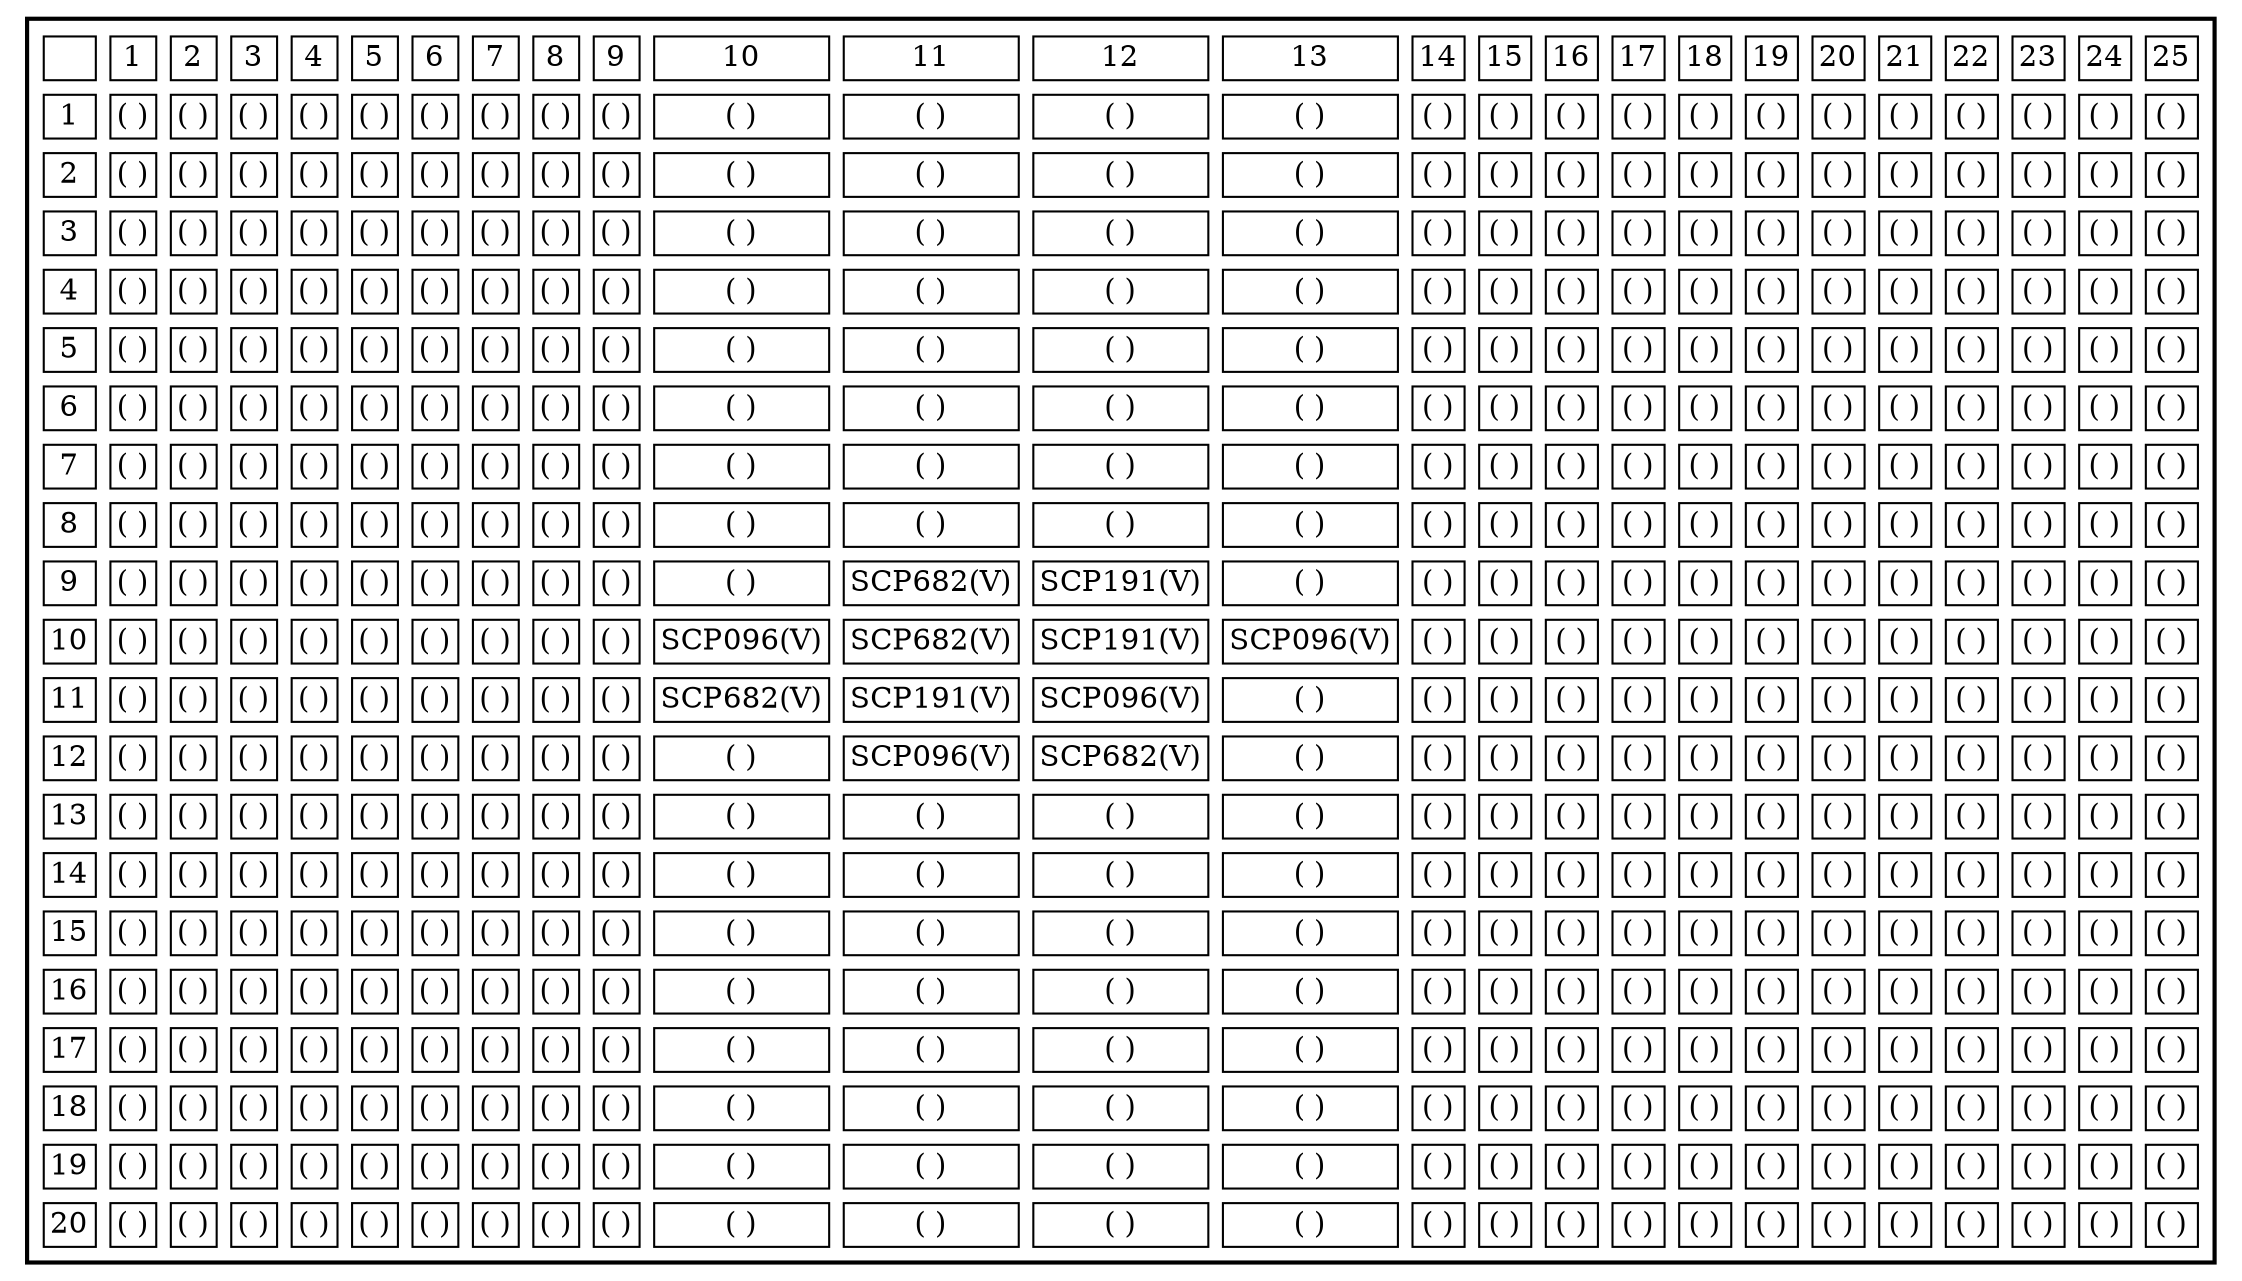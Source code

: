 
    graph main {
    nodo1 [shape=plaintext, label=<
                        <table border="2" cellborder="1" cellspacing="7">
                
                <tr>
                
                        <td></td>
                        
                        <td>1</td>
                        
                        <td>2</td>
                        
                        <td>3</td>
                        
                        <td>4</td>
                        
                        <td>5</td>
                        
                        <td>6</td>
                        
                        <td>7</td>
                        
                        <td>8</td>
                        
                        <td>9</td>
                        
                        <td>10</td>
                        
                        <td>11</td>
                        
                        <td>12</td>
                        
                        <td>13</td>
                        
                        <td>14</td>
                        
                        <td>15</td>
                        
                        <td>16</td>
                        
                        <td>17</td>
                        
                        <td>18</td>
                        
                        <td>19</td>
                        
                        <td>20</td>
                        
                        <td>21</td>
                        
                        <td>22</td>
                        
                        <td>23</td>
                        
                        <td>24</td>
                        
                        <td>25</td>
                        
                </tr>
                
                <tr>
                
                        <td>1</td>
                        
                        <td>( )</td>
                        
                        <td>( )</td>
                        
                        <td>( )</td>
                        
                        <td>( )</td>
                        
                        <td>( )</td>
                        
                        <td>( )</td>
                        
                        <td>( )</td>
                        
                        <td>( )</td>
                        
                        <td>( )</td>
                        
                        <td>( )</td>
                        
                        <td>( )</td>
                        
                        <td>( )</td>
                        
                        <td>( )</td>
                        
                        <td>( )</td>
                        
                        <td>( )</td>
                        
                        <td>( )</td>
                        
                        <td>( )</td>
                        
                        <td>( )</td>
                        
                        <td>( )</td>
                        
                        <td>( )</td>
                        
                        <td>( )</td>
                        
                        <td>( )</td>
                        
                        <td>( )</td>
                        
                        <td>( )</td>
                        
                        <td>( )</td>
                        
                </tr>
                
                <tr>
                
                        <td>2</td>
                        
                        <td>( )</td>
                        
                        <td>( )</td>
                        
                        <td>( )</td>
                        
                        <td>( )</td>
                        
                        <td>( )</td>
                        
                        <td>( )</td>
                        
                        <td>( )</td>
                        
                        <td>( )</td>
                        
                        <td>( )</td>
                        
                        <td>( )</td>
                        
                        <td>( )</td>
                        
                        <td>( )</td>
                        
                        <td>( )</td>
                        
                        <td>( )</td>
                        
                        <td>( )</td>
                        
                        <td>( )</td>
                        
                        <td>( )</td>
                        
                        <td>( )</td>
                        
                        <td>( )</td>
                        
                        <td>( )</td>
                        
                        <td>( )</td>
                        
                        <td>( )</td>
                        
                        <td>( )</td>
                        
                        <td>( )</td>
                        
                        <td>( )</td>
                        
                </tr>
                
                <tr>
                
                        <td>3</td>
                        
                        <td>( )</td>
                        
                        <td>( )</td>
                        
                        <td>( )</td>
                        
                        <td>( )</td>
                        
                        <td>( )</td>
                        
                        <td>( )</td>
                        
                        <td>( )</td>
                        
                        <td>( )</td>
                        
                        <td>( )</td>
                        
                        <td>( )</td>
                        
                        <td>( )</td>
                        
                        <td>( )</td>
                        
                        <td>( )</td>
                        
                        <td>( )</td>
                        
                        <td>( )</td>
                        
                        <td>( )</td>
                        
                        <td>( )</td>
                        
                        <td>( )</td>
                        
                        <td>( )</td>
                        
                        <td>( )</td>
                        
                        <td>( )</td>
                        
                        <td>( )</td>
                        
                        <td>( )</td>
                        
                        <td>( )</td>
                        
                        <td>( )</td>
                        
                </tr>
                
                <tr>
                
                        <td>4</td>
                        
                        <td>( )</td>
                        
                        <td>( )</td>
                        
                        <td>( )</td>
                        
                        <td>( )</td>
                        
                        <td>( )</td>
                        
                        <td>( )</td>
                        
                        <td>( )</td>
                        
                        <td>( )</td>
                        
                        <td>( )</td>
                        
                        <td>( )</td>
                        
                        <td>( )</td>
                        
                        <td>( )</td>
                        
                        <td>( )</td>
                        
                        <td>( )</td>
                        
                        <td>( )</td>
                        
                        <td>( )</td>
                        
                        <td>( )</td>
                        
                        <td>( )</td>
                        
                        <td>( )</td>
                        
                        <td>( )</td>
                        
                        <td>( )</td>
                        
                        <td>( )</td>
                        
                        <td>( )</td>
                        
                        <td>( )</td>
                        
                        <td>( )</td>
                        
                </tr>
                
                <tr>
                
                        <td>5</td>
                        
                        <td>( )</td>
                        
                        <td>( )</td>
                        
                        <td>( )</td>
                        
                        <td>( )</td>
                        
                        <td>( )</td>
                        
                        <td>( )</td>
                        
                        <td>( )</td>
                        
                        <td>( )</td>
                        
                        <td>( )</td>
                        
                        <td>( )</td>
                        
                        <td>( )</td>
                        
                        <td>( )</td>
                        
                        <td>( )</td>
                        
                        <td>( )</td>
                        
                        <td>( )</td>
                        
                        <td>( )</td>
                        
                        <td>( )</td>
                        
                        <td>( )</td>
                        
                        <td>( )</td>
                        
                        <td>( )</td>
                        
                        <td>( )</td>
                        
                        <td>( )</td>
                        
                        <td>( )</td>
                        
                        <td>( )</td>
                        
                        <td>( )</td>
                        
                </tr>
                
                <tr>
                
                        <td>6</td>
                        
                        <td>( )</td>
                        
                        <td>( )</td>
                        
                        <td>( )</td>
                        
                        <td>( )</td>
                        
                        <td>( )</td>
                        
                        <td>( )</td>
                        
                        <td>( )</td>
                        
                        <td>( )</td>
                        
                        <td>( )</td>
                        
                        <td>( )</td>
                        
                        <td>( )</td>
                        
                        <td>( )</td>
                        
                        <td>( )</td>
                        
                        <td>( )</td>
                        
                        <td>( )</td>
                        
                        <td>( )</td>
                        
                        <td>( )</td>
                        
                        <td>( )</td>
                        
                        <td>( )</td>
                        
                        <td>( )</td>
                        
                        <td>( )</td>
                        
                        <td>( )</td>
                        
                        <td>( )</td>
                        
                        <td>( )</td>
                        
                        <td>( )</td>
                        
                </tr>
                
                <tr>
                
                        <td>7</td>
                        
                        <td>( )</td>
                        
                        <td>( )</td>
                        
                        <td>( )</td>
                        
                        <td>( )</td>
                        
                        <td>( )</td>
                        
                        <td>( )</td>
                        
                        <td>( )</td>
                        
                        <td>( )</td>
                        
                        <td>( )</td>
                        
                        <td>( )</td>
                        
                        <td>( )</td>
                        
                        <td>( )</td>
                        
                        <td>( )</td>
                        
                        <td>( )</td>
                        
                        <td>( )</td>
                        
                        <td>( )</td>
                        
                        <td>( )</td>
                        
                        <td>( )</td>
                        
                        <td>( )</td>
                        
                        <td>( )</td>
                        
                        <td>( )</td>
                        
                        <td>( )</td>
                        
                        <td>( )</td>
                        
                        <td>( )</td>
                        
                        <td>( )</td>
                        
                </tr>
                
                <tr>
                
                        <td>8</td>
                        
                        <td>( )</td>
                        
                        <td>( )</td>
                        
                        <td>( )</td>
                        
                        <td>( )</td>
                        
                        <td>( )</td>
                        
                        <td>( )</td>
                        
                        <td>( )</td>
                        
                        <td>( )</td>
                        
                        <td>( )</td>
                        
                        <td>( )</td>
                        
                        <td>( )</td>
                        
                        <td>( )</td>
                        
                        <td>( )</td>
                        
                        <td>( )</td>
                        
                        <td>( )</td>
                        
                        <td>( )</td>
                        
                        <td>( )</td>
                        
                        <td>( )</td>
                        
                        <td>( )</td>
                        
                        <td>( )</td>
                        
                        <td>( )</td>
                        
                        <td>( )</td>
                        
                        <td>( )</td>
                        
                        <td>( )</td>
                        
                        <td>( )</td>
                        
                </tr>
                
                <tr>
                
                        <td>9</td>
                        
                        <td>( )</td>
                        
                        <td>( )</td>
                        
                        <td>( )</td>
                        
                        <td>( )</td>
                        
                        <td>( )</td>
                        
                        <td>( )</td>
                        
                        <td>( )</td>
                        
                        <td>( )</td>
                        
                        <td>( )</td>
                        
                        <td>( )</td>
                        
                        <td>SCP682(V)</td>
                        
                        <td>SCP191(V)</td>
                        
                        <td>( )</td>
                        
                        <td>( )</td>
                        
                        <td>( )</td>
                        
                        <td>( )</td>
                        
                        <td>( )</td>
                        
                        <td>( )</td>
                        
                        <td>( )</td>
                        
                        <td>( )</td>
                        
                        <td>( )</td>
                        
                        <td>( )</td>
                        
                        <td>( )</td>
                        
                        <td>( )</td>
                        
                        <td>( )</td>
                        
                </tr>
                
                <tr>
                
                        <td>10</td>
                        
                        <td>( )</td>
                        
                        <td>( )</td>
                        
                        <td>( )</td>
                        
                        <td>( )</td>
                        
                        <td>( )</td>
                        
                        <td>( )</td>
                        
                        <td>( )</td>
                        
                        <td>( )</td>
                        
                        <td>( )</td>
                        
                        <td>SCP096(V)</td>
                        
                        <td>SCP682(V)</td>
                        
                        <td>SCP191(V)</td>
                        
                        <td>SCP096(V)</td>
                        
                        <td>( )</td>
                        
                        <td>( )</td>
                        
                        <td>( )</td>
                        
                        <td>( )</td>
                        
                        <td>( )</td>
                        
                        <td>( )</td>
                        
                        <td>( )</td>
                        
                        <td>( )</td>
                        
                        <td>( )</td>
                        
                        <td>( )</td>
                        
                        <td>( )</td>
                        
                        <td>( )</td>
                        
                </tr>
                
                <tr>
                
                        <td>11</td>
                        
                        <td>( )</td>
                        
                        <td>( )</td>
                        
                        <td>( )</td>
                        
                        <td>( )</td>
                        
                        <td>( )</td>
                        
                        <td>( )</td>
                        
                        <td>( )</td>
                        
                        <td>( )</td>
                        
                        <td>( )</td>
                        
                        <td>SCP682(V)</td>
                        
                        <td>SCP191(V)</td>
                        
                        <td>SCP096(V)</td>
                        
                        <td>( )</td>
                        
                        <td>( )</td>
                        
                        <td>( )</td>
                        
                        <td>( )</td>
                        
                        <td>( )</td>
                        
                        <td>( )</td>
                        
                        <td>( )</td>
                        
                        <td>( )</td>
                        
                        <td>( )</td>
                        
                        <td>( )</td>
                        
                        <td>( )</td>
                        
                        <td>( )</td>
                        
                        <td>( )</td>
                        
                </tr>
                
                <tr>
                
                        <td>12</td>
                        
                        <td>( )</td>
                        
                        <td>( )</td>
                        
                        <td>( )</td>
                        
                        <td>( )</td>
                        
                        <td>( )</td>
                        
                        <td>( )</td>
                        
                        <td>( )</td>
                        
                        <td>( )</td>
                        
                        <td>( )</td>
                        
                        <td>( )</td>
                        
                        <td>SCP096(V)</td>
                        
                        <td>SCP682(V)</td>
                        
                        <td>( )</td>
                        
                        <td>( )</td>
                        
                        <td>( )</td>
                        
                        <td>( )</td>
                        
                        <td>( )</td>
                        
                        <td>( )</td>
                        
                        <td>( )</td>
                        
                        <td>( )</td>
                        
                        <td>( )</td>
                        
                        <td>( )</td>
                        
                        <td>( )</td>
                        
                        <td>( )</td>
                        
                        <td>( )</td>
                        
                </tr>
                
                <tr>
                
                        <td>13</td>
                        
                        <td>( )</td>
                        
                        <td>( )</td>
                        
                        <td>( )</td>
                        
                        <td>( )</td>
                        
                        <td>( )</td>
                        
                        <td>( )</td>
                        
                        <td>( )</td>
                        
                        <td>( )</td>
                        
                        <td>( )</td>
                        
                        <td>( )</td>
                        
                        <td>( )</td>
                        
                        <td>( )</td>
                        
                        <td>( )</td>
                        
                        <td>( )</td>
                        
                        <td>( )</td>
                        
                        <td>( )</td>
                        
                        <td>( )</td>
                        
                        <td>( )</td>
                        
                        <td>( )</td>
                        
                        <td>( )</td>
                        
                        <td>( )</td>
                        
                        <td>( )</td>
                        
                        <td>( )</td>
                        
                        <td>( )</td>
                        
                        <td>( )</td>
                        
                </tr>
                
                <tr>
                
                        <td>14</td>
                        
                        <td>( )</td>
                        
                        <td>( )</td>
                        
                        <td>( )</td>
                        
                        <td>( )</td>
                        
                        <td>( )</td>
                        
                        <td>( )</td>
                        
                        <td>( )</td>
                        
                        <td>( )</td>
                        
                        <td>( )</td>
                        
                        <td>( )</td>
                        
                        <td>( )</td>
                        
                        <td>( )</td>
                        
                        <td>( )</td>
                        
                        <td>( )</td>
                        
                        <td>( )</td>
                        
                        <td>( )</td>
                        
                        <td>( )</td>
                        
                        <td>( )</td>
                        
                        <td>( )</td>
                        
                        <td>( )</td>
                        
                        <td>( )</td>
                        
                        <td>( )</td>
                        
                        <td>( )</td>
                        
                        <td>( )</td>
                        
                        <td>( )</td>
                        
                </tr>
                
                <tr>
                
                        <td>15</td>
                        
                        <td>( )</td>
                        
                        <td>( )</td>
                        
                        <td>( )</td>
                        
                        <td>( )</td>
                        
                        <td>( )</td>
                        
                        <td>( )</td>
                        
                        <td>( )</td>
                        
                        <td>( )</td>
                        
                        <td>( )</td>
                        
                        <td>( )</td>
                        
                        <td>( )</td>
                        
                        <td>( )</td>
                        
                        <td>( )</td>
                        
                        <td>( )</td>
                        
                        <td>( )</td>
                        
                        <td>( )</td>
                        
                        <td>( )</td>
                        
                        <td>( )</td>
                        
                        <td>( )</td>
                        
                        <td>( )</td>
                        
                        <td>( )</td>
                        
                        <td>( )</td>
                        
                        <td>( )</td>
                        
                        <td>( )</td>
                        
                        <td>( )</td>
                        
                </tr>
                
                <tr>
                
                        <td>16</td>
                        
                        <td>( )</td>
                        
                        <td>( )</td>
                        
                        <td>( )</td>
                        
                        <td>( )</td>
                        
                        <td>( )</td>
                        
                        <td>( )</td>
                        
                        <td>( )</td>
                        
                        <td>( )</td>
                        
                        <td>( )</td>
                        
                        <td>( )</td>
                        
                        <td>( )</td>
                        
                        <td>( )</td>
                        
                        <td>( )</td>
                        
                        <td>( )</td>
                        
                        <td>( )</td>
                        
                        <td>( )</td>
                        
                        <td>( )</td>
                        
                        <td>( )</td>
                        
                        <td>( )</td>
                        
                        <td>( )</td>
                        
                        <td>( )</td>
                        
                        <td>( )</td>
                        
                        <td>( )</td>
                        
                        <td>( )</td>
                        
                        <td>( )</td>
                        
                </tr>
                
                <tr>
                
                        <td>17</td>
                        
                        <td>( )</td>
                        
                        <td>( )</td>
                        
                        <td>( )</td>
                        
                        <td>( )</td>
                        
                        <td>( )</td>
                        
                        <td>( )</td>
                        
                        <td>( )</td>
                        
                        <td>( )</td>
                        
                        <td>( )</td>
                        
                        <td>( )</td>
                        
                        <td>( )</td>
                        
                        <td>( )</td>
                        
                        <td>( )</td>
                        
                        <td>( )</td>
                        
                        <td>( )</td>
                        
                        <td>( )</td>
                        
                        <td>( )</td>
                        
                        <td>( )</td>
                        
                        <td>( )</td>
                        
                        <td>( )</td>
                        
                        <td>( )</td>
                        
                        <td>( )</td>
                        
                        <td>( )</td>
                        
                        <td>( )</td>
                        
                        <td>( )</td>
                        
                </tr>
                
                <tr>
                
                        <td>18</td>
                        
                        <td>( )</td>
                        
                        <td>( )</td>
                        
                        <td>( )</td>
                        
                        <td>( )</td>
                        
                        <td>( )</td>
                        
                        <td>( )</td>
                        
                        <td>( )</td>
                        
                        <td>( )</td>
                        
                        <td>( )</td>
                        
                        <td>( )</td>
                        
                        <td>( )</td>
                        
                        <td>( )</td>
                        
                        <td>( )</td>
                        
                        <td>( )</td>
                        
                        <td>( )</td>
                        
                        <td>( )</td>
                        
                        <td>( )</td>
                        
                        <td>( )</td>
                        
                        <td>( )</td>
                        
                        <td>( )</td>
                        
                        <td>( )</td>
                        
                        <td>( )</td>
                        
                        <td>( )</td>
                        
                        <td>( )</td>
                        
                        <td>( )</td>
                        
                </tr>
                
                <tr>
                
                        <td>19</td>
                        
                        <td>( )</td>
                        
                        <td>( )</td>
                        
                        <td>( )</td>
                        
                        <td>( )</td>
                        
                        <td>( )</td>
                        
                        <td>( )</td>
                        
                        <td>( )</td>
                        
                        <td>( )</td>
                        
                        <td>( )</td>
                        
                        <td>( )</td>
                        
                        <td>( )</td>
                        
                        <td>( )</td>
                        
                        <td>( )</td>
                        
                        <td>( )</td>
                        
                        <td>( )</td>
                        
                        <td>( )</td>
                        
                        <td>( )</td>
                        
                        <td>( )</td>
                        
                        <td>( )</td>
                        
                        <td>( )</td>
                        
                        <td>( )</td>
                        
                        <td>( )</td>
                        
                        <td>( )</td>
                        
                        <td>( )</td>
                        
                        <td>( )</td>
                        
                </tr>
                
                <tr>
                
                        <td>20</td>
                        
                        <td>( )</td>
                        
                        <td>( )</td>
                        
                        <td>( )</td>
                        
                        <td>( )</td>
                        
                        <td>( )</td>
                        
                        <td>( )</td>
                        
                        <td>( )</td>
                        
                        <td>( )</td>
                        
                        <td>( )</td>
                        
                        <td>( )</td>
                        
                        <td>( )</td>
                        
                        <td>( )</td>
                        
                        <td>( )</td>
                        
                        <td>( )</td>
                        
                        <td>( )</td>
                        
                        <td>( )</td>
                        
                        <td>( )</td>
                        
                        <td>( )</td>
                        
                        <td>( )</td>
                        
                        <td>( )</td>
                        
                        <td>( )</td>
                        
                        <td>( )</td>
                        
                        <td>( )</td>
                        
                        <td>( )</td>
                        
                        <td>( )</td>
                        
                </tr>
                
                </table>>]
            }
